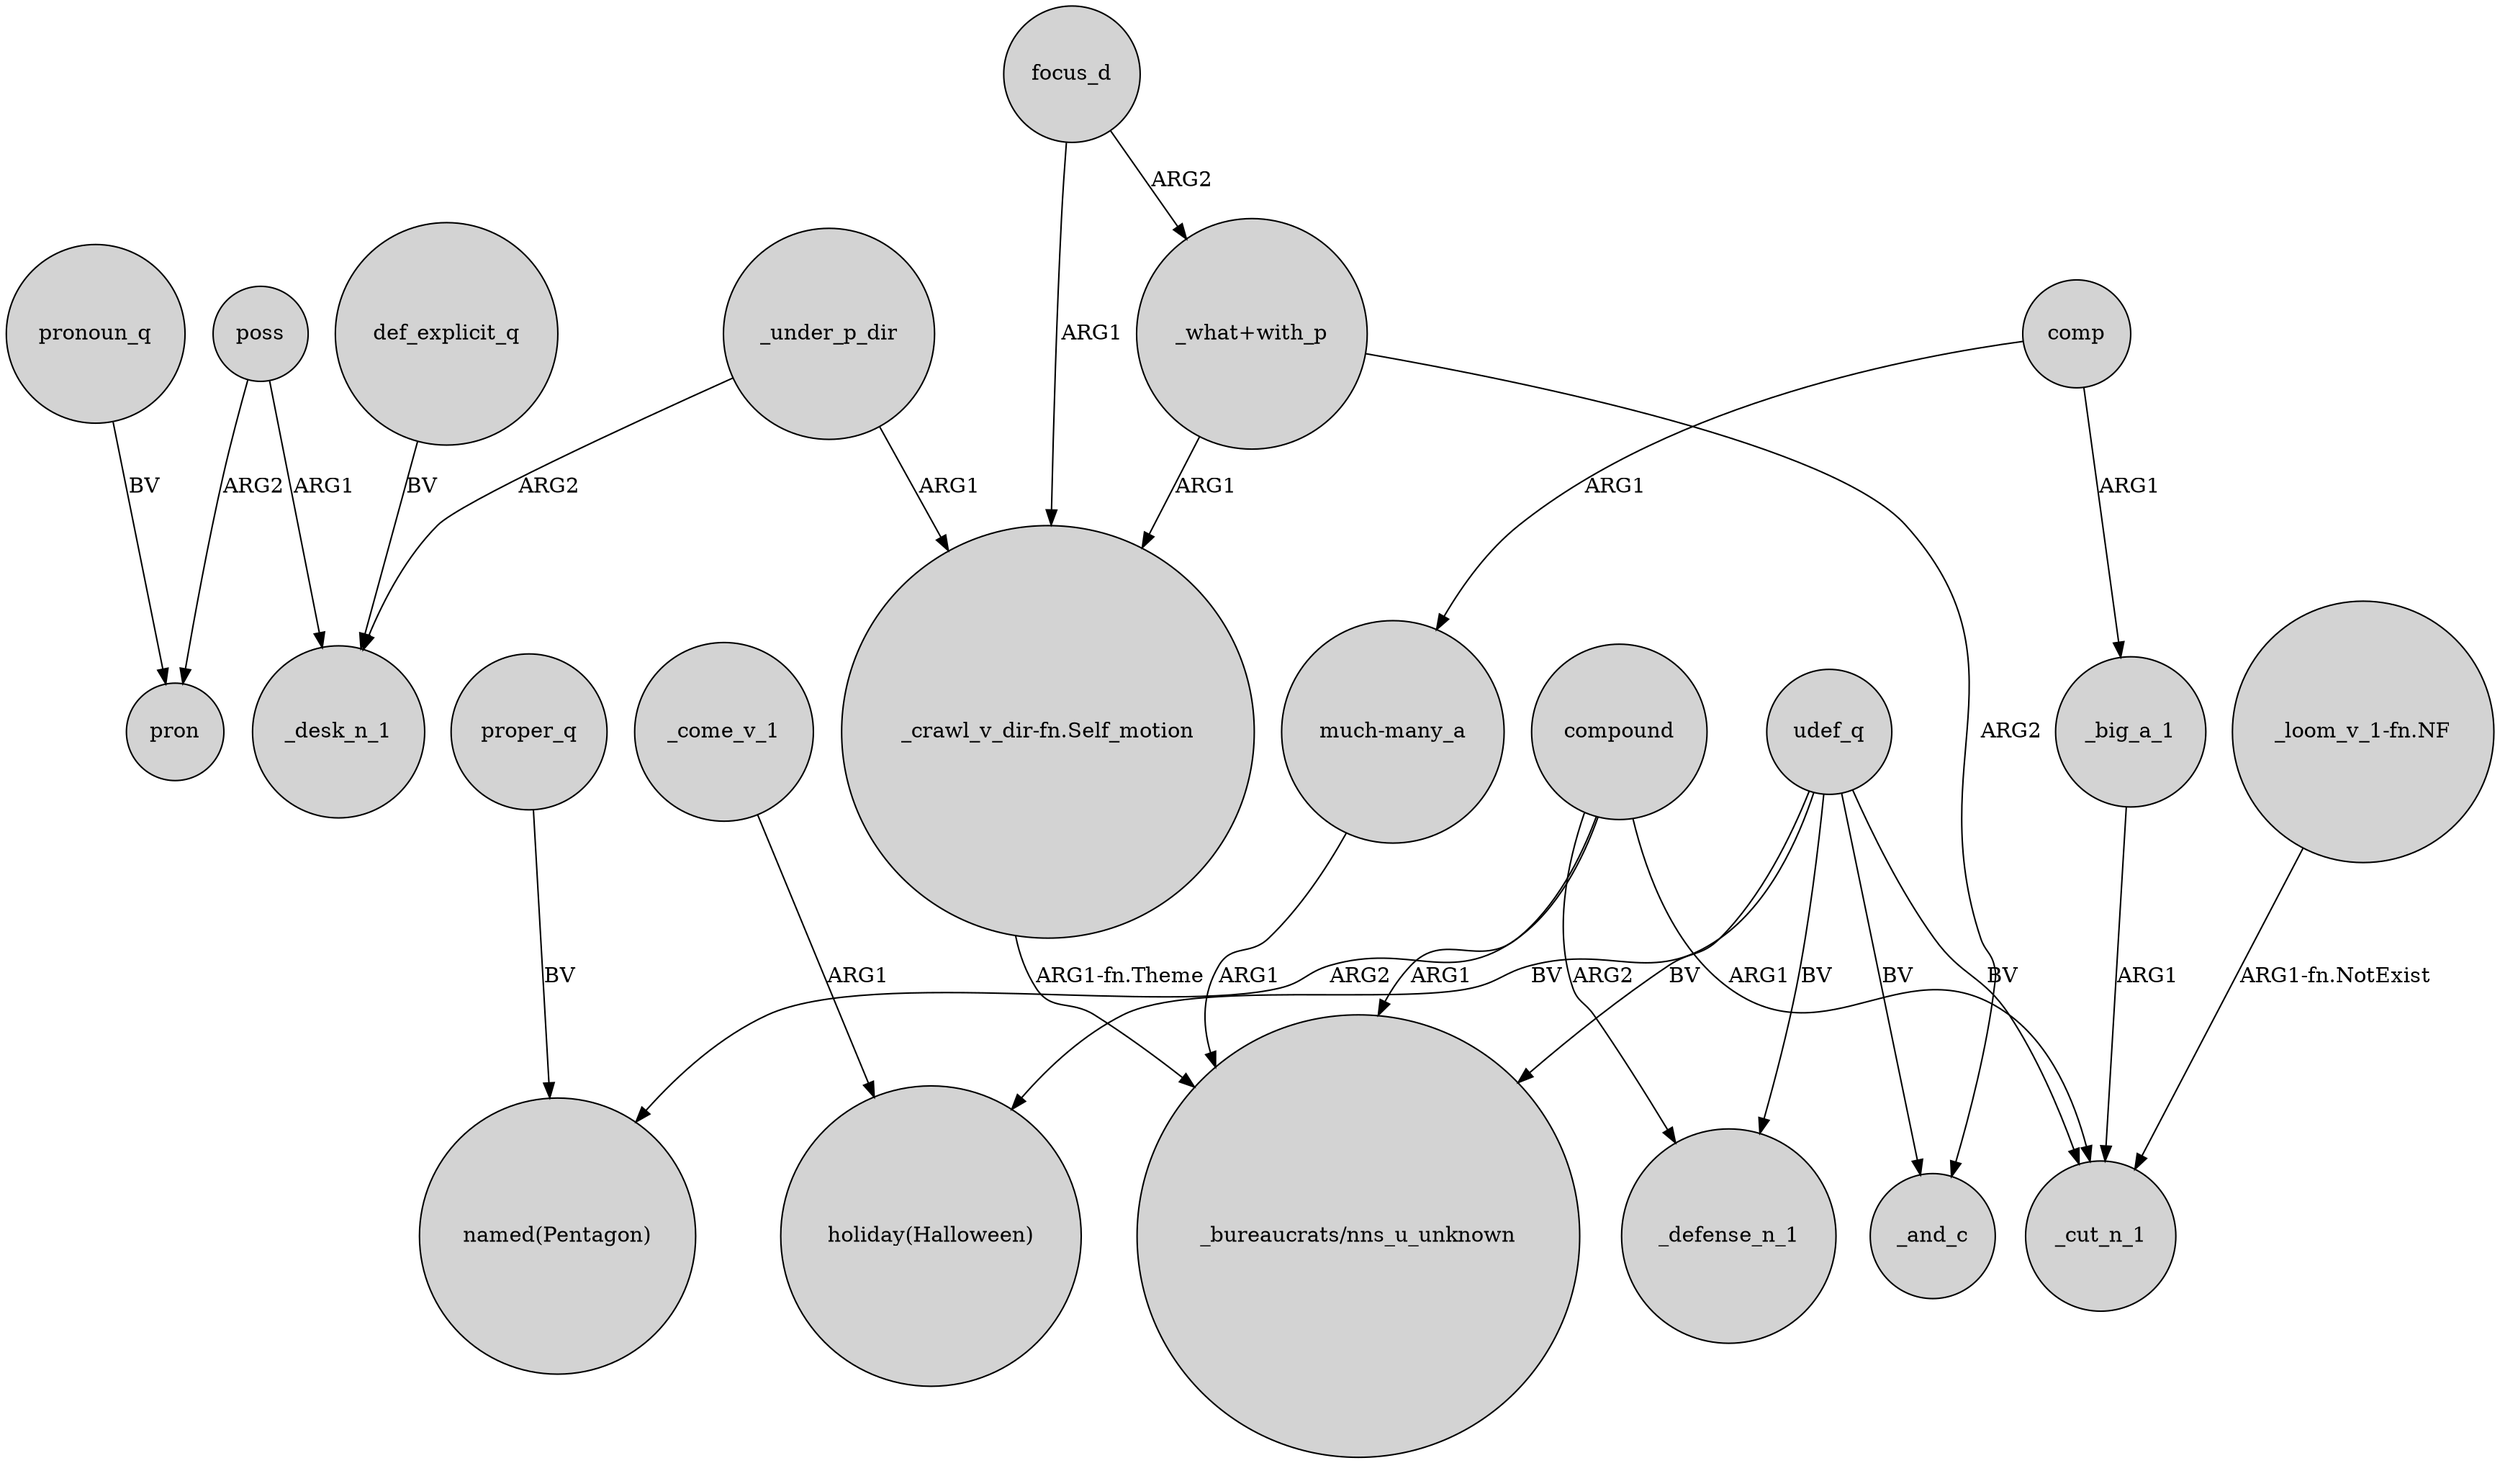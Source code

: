 digraph {
	node [shape=circle style=filled]
	_under_p_dir -> _desk_n_1 [label=ARG2]
	comp -> _big_a_1 [label=ARG1]
	poss -> pron [label=ARG2]
	focus_d -> "_what+with_p" [label=ARG2]
	compound -> "named(Pentagon)" [label=ARG2]
	"_crawl_v_dir-fn.Self_motion" -> "_bureaucrats/nns_u_unknown" [label="ARG1-fn.Theme"]
	proper_q -> "named(Pentagon)" [label=BV]
	_come_v_1 -> "holiday(Halloween)" [label=ARG1]
	compound -> _defense_n_1 [label=ARG2]
	_under_p_dir -> "_crawl_v_dir-fn.Self_motion" [label=ARG1]
	"_what+with_p" -> _and_c [label=ARG2]
	_big_a_1 -> _cut_n_1 [label=ARG1]
	pronoun_q -> pron [label=BV]
	udef_q -> _defense_n_1 [label=BV]
	comp -> "much-many_a" [label=ARG1]
	poss -> _desk_n_1 [label=ARG1]
	compound -> _cut_n_1 [label=ARG1]
	"_loom_v_1-fn.NF" -> _cut_n_1 [label="ARG1-fn.NotExist"]
	udef_q -> "_bureaucrats/nns_u_unknown" [label=BV]
	udef_q -> "holiday(Halloween)" [label=BV]
	udef_q -> _cut_n_1 [label=BV]
	compound -> "_bureaucrats/nns_u_unknown" [label=ARG1]
	"_what+with_p" -> "_crawl_v_dir-fn.Self_motion" [label=ARG1]
	def_explicit_q -> _desk_n_1 [label=BV]
	focus_d -> "_crawl_v_dir-fn.Self_motion" [label=ARG1]
	udef_q -> _and_c [label=BV]
	"much-many_a" -> "_bureaucrats/nns_u_unknown" [label=ARG1]
}
